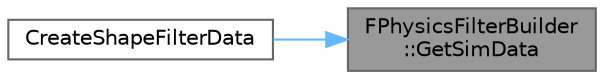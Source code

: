 digraph "FPhysicsFilterBuilder::GetSimData"
{
 // INTERACTIVE_SVG=YES
 // LATEX_PDF_SIZE
  bgcolor="transparent";
  edge [fontname=Helvetica,fontsize=10,labelfontname=Helvetica,labelfontsize=10];
  node [fontname=Helvetica,fontsize=10,shape=box,height=0.2,width=0.4];
  rankdir="RL";
  Node1 [id="Node000001",label="FPhysicsFilterBuilder\l::GetSimData",height=0.2,width=0.4,color="gray40", fillcolor="grey60", style="filled", fontcolor="black",tooltip=" "];
  Node1 -> Node2 [id="edge1_Node000001_Node000002",dir="back",color="steelblue1",style="solid",tooltip=" "];
  Node2 [id="Node000002",label="CreateShapeFilterData",height=0.2,width=0.4,color="grey40", fillcolor="white", style="filled",URL="$de/d03/PhysicsFiltering_8h.html#a76f42ad98b4aef1169da488d1e9f6377",tooltip="Utility for creating a FCollisionFilterData for filtering query (trace) and sim (physics) from the Un..."];
}
